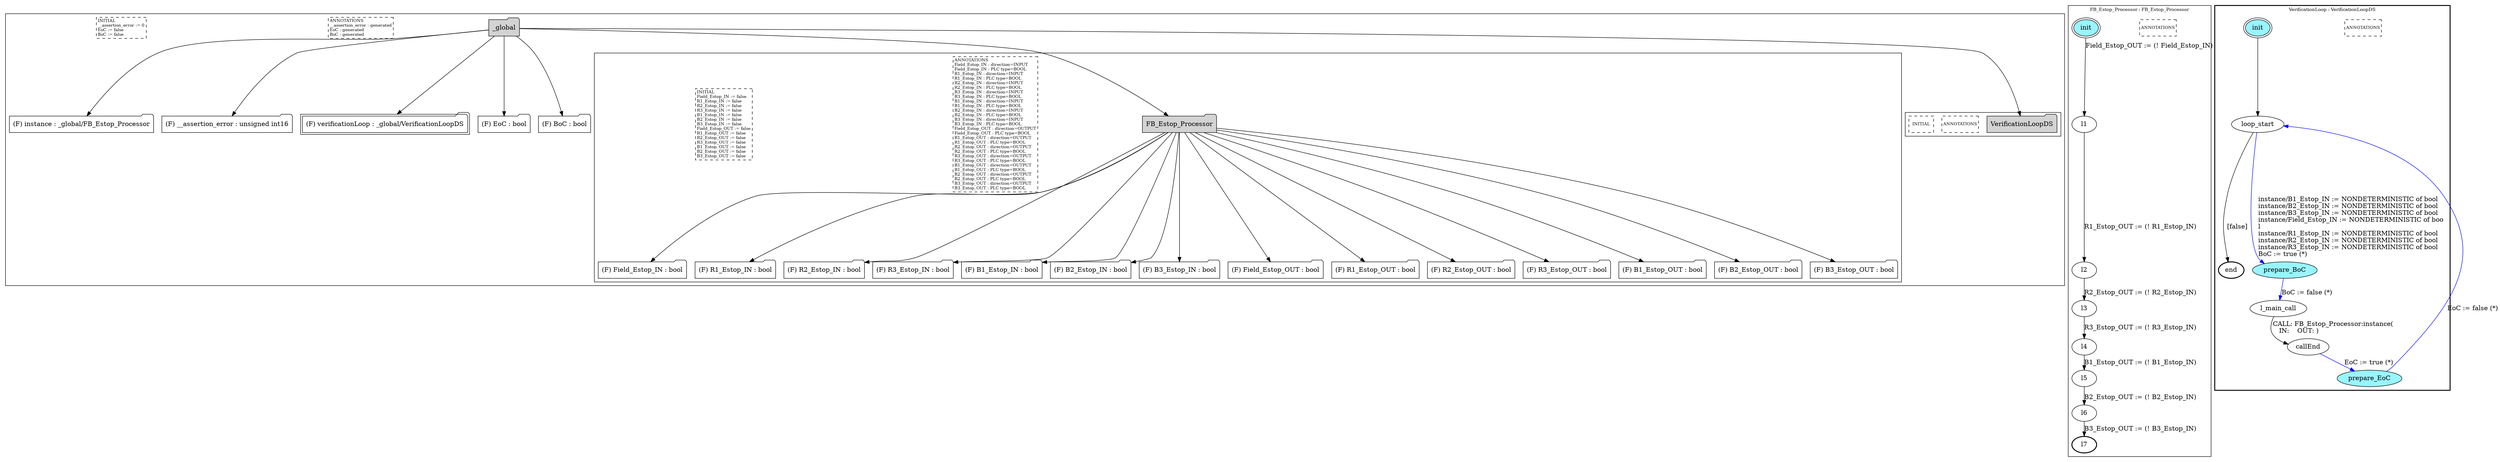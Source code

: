 digraph G {
	subgraph cluster__global1869400026 {
		node [shape="folder", style="filled"];
		//label="_global";
		_global1869400026 [label="_global"];
		_global1869400026 -> instance1739390441;
		instance1739390441 [label = "(F) instance : _global/FB_Estop_Processor", fillcolor="white" ];
		_global1869400026 -> __assertion_error1560203450;
		__assertion_error1560203450 [label = "(F) __assertion_error : unsigned int16", fillcolor="white" ];
		_global1869400026 -> verificationLoop1701331644;
		verificationLoop1701331644 [label = "(F) verificationLoop : _global/VerificationLoopDS", fillcolor="white" , peripheries=2];
		_global1869400026 -> EoC1190608890;
		EoC1190608890 [label = "(F) EoC : bool", fillcolor="white" ];
		_global1869400026 -> BoC1068781783;
		BoC1068781783 [label = "(F) BoC : bool", fillcolor="white" ];
		_global1869400026 -> FB_Estop_Processor67573741;
		subgraph cluster_FB_Estop_Processor67573741 {
			node [shape="folder", style="filled"];
			//label="FB_Estop_Processor";
			FB_Estop_Processor67573741 [label="FB_Estop_Processor"];
			FB_Estop_Processor67573741 -> Field_Estop_IN589489519;
			Field_Estop_IN589489519 [label = "(F) Field_Estop_IN : bool", fillcolor="white" ];
			FB_Estop_Processor67573741 -> R1_Estop_IN925829785;
			R1_Estop_IN925829785 [label = "(F) R1_Estop_IN : bool", fillcolor="white" ];
			FB_Estop_Processor67573741 -> R2_Estop_IN1227170244;
			R2_Estop_IN1227170244 [label = "(F) R2_Estop_IN : bool", fillcolor="white" ];
			FB_Estop_Processor67573741 -> R3_Estop_IN33238764;
			R3_Estop_IN33238764 [label = "(F) R3_Estop_IN : bool", fillcolor="white" ];
			FB_Estop_Processor67573741 -> B1_Estop_IN1839548688;
			B1_Estop_IN1839548688 [label = "(F) B1_Estop_IN : bool", fillcolor="white" ];
			FB_Estop_Processor67573741 -> B2_Estop_IN2089317615;
			B2_Estop_IN2089317615 [label = "(F) B2_Estop_IN : bool", fillcolor="white" ];
			FB_Estop_Processor67573741 -> B3_Estop_IN748935206;
			B3_Estop_IN748935206 [label = "(F) B3_Estop_IN : bool", fillcolor="white" ];
			FB_Estop_Processor67573741 -> Field_Estop_OUT63015234;
			Field_Estop_OUT63015234 [label = "(F) Field_Estop_OUT : bool", fillcolor="white" ];
			FB_Estop_Processor67573741 -> R1_Estop_OUT1759694910;
			R1_Estop_OUT1759694910 [label = "(F) R1_Estop_OUT : bool", fillcolor="white" ];
			FB_Estop_Processor67573741 -> R2_Estop_OUT1124987728;
			R2_Estop_OUT1124987728 [label = "(F) R2_Estop_OUT : bool", fillcolor="white" ];
			FB_Estop_Processor67573741 -> R3_Estop_OUT1337346642;
			R3_Estop_OUT1337346642 [label = "(F) R3_Estop_OUT : bool", fillcolor="white" ];
			FB_Estop_Processor67573741 -> B1_Estop_OUT423629474;
			B1_Estop_OUT423629474 [label = "(F) B1_Estop_OUT : bool", fillcolor="white" ];
			FB_Estop_Processor67573741 -> B2_Estop_OUT2034385122;
			B2_Estop_OUT2034385122 [label = "(F) B2_Estop_OUT : bool", fillcolor="white" ];
			FB_Estop_Processor67573741 -> B3_Estop_OUT1395912847;
			B3_Estop_OUT1395912847 [label = "(F) B3_Estop_OUT : bool", fillcolor="white" ];
			
			annotations_pseudonode_FB_Estop_Processor67573741 [
				label="ANNOTATIONS\lField_Estop_IN : direction=INPUT\lField_Estop_IN : PLC type=BOOL\lR1_Estop_IN : direction=INPUT\lR1_Estop_IN : PLC type=BOOL\lR2_Estop_IN : direction=INPUT\lR2_Estop_IN : PLC type=BOOL\lR3_Estop_IN : direction=INPUT\lR3_Estop_IN : PLC type=BOOL\lB1_Estop_IN : direction=INPUT\lB1_Estop_IN : PLC type=BOOL\lB2_Estop_IN : direction=INPUT\lB2_Estop_IN : PLC type=BOOL\lB3_Estop_IN : direction=INPUT\lB3_Estop_IN : PLC type=BOOL\lField_Estop_OUT : direction=OUTPUT\lField_Estop_OUT : PLC type=BOOL\lR1_Estop_OUT : direction=OUTPUT\lR1_Estop_OUT : PLC type=BOOL\lR2_Estop_OUT : direction=OUTPUT\lR2_Estop_OUT : PLC type=BOOL\lR3_Estop_OUT : direction=OUTPUT\lR3_Estop_OUT : PLC type=BOOL\lB1_Estop_OUT : direction=OUTPUT\lB1_Estop_OUT : PLC type=BOOL\lB2_Estop_OUT : direction=OUTPUT\lB2_Estop_OUT : PLC type=BOOL\lB3_Estop_OUT : direction=OUTPUT\lB3_Estop_OUT : PLC type=BOOL\l",
				fontsize=9, margin="0.04,0.04", fillcolor="white", shape="rectangle", style="dashed"];
			initamt_pseudonode_FB_Estop_Processor67573741 [
				label="INITIAL\lField_Estop_IN := false\lR1_Estop_IN := false\lR2_Estop_IN := false\lR3_Estop_IN := false\lB1_Estop_IN := false\lB2_Estop_IN := false\lB3_Estop_IN := false\lField_Estop_OUT := false\lR1_Estop_OUT := false\lR2_Estop_OUT := false\lR3_Estop_OUT := false\lB1_Estop_OUT := false\lB2_Estop_OUT := false\lB3_Estop_OUT := false\l",
				fontsize=9, margin="0.04,0.04", fillcolor="lightyellow", shape="rectangle", style="dashed"];
		}
		_global1869400026 -> VerificationLoopDS1607745112;
		subgraph cluster_VerificationLoopDS1607745112 {
			node [shape="folder", style="filled"];
			//label="VerificationLoopDS";
			VerificationLoopDS1607745112 [label="VerificationLoopDS"];
			
			annotations_pseudonode_VerificationLoopDS1607745112 [
				label="ANNOTATIONS",
				fontsize=9, margin="0.04,0.04", fillcolor="white", shape="rectangle", style="dashed"];
			initamt_pseudonode_VerificationLoopDS1607745112 [
				label="INITIAL",
				fontsize=9, margin="0.04,0.04", fillcolor="lightyellow", shape="rectangle", style="dashed"];
		}
		
		annotations_pseudonode__global1869400026 [
			label="ANNOTATIONS\l__assertion_error : generated\lEoC : generated\lBoC : generated\l",
			fontsize=9, margin="0.04,0.04", fillcolor="white", shape="rectangle", style="dashed"];
		initamt_pseudonode__global1869400026 [
			label="INITIAL\l__assertion_error := 0\lEoC := false\lBoC := false\l",
			fontsize=9, margin="0.04,0.04", fillcolor="lightyellow", shape="rectangle", style="dashed"];
	}
	subgraph clusterFB_Estop_Processor {
		node [style="filled"];
		color="black";
		fontsize=10;
		ranksep=0.4;
		
		label="FB_Estop_Processor : FB_Estop_Processor";
		
		annotations_pseudonode_FB_Estop_Processor [
			label="ANNOTATIONS",
			fontsize=9, margin="0.04,0.04", fillcolor="white", shape="rectangle", style="dashed"];
		
		init_FB_Estop_Processor [label="init", color="black", fillcolor="cadetblue1", peripheries=2, shape="ellipse"];
		l1_FB_Estop_Processor [label="l1", color="black", fillcolor="white", shape="ellipse"];
		l2_FB_Estop_Processor [label="l2", color="black", fillcolor="white", shape="ellipse"];
		l3_FB_Estop_Processor [label="l3", color="black", fillcolor="white", shape="ellipse"];
		l4_FB_Estop_Processor [label="l4", color="black", fillcolor="white", shape="ellipse"];
		l5_FB_Estop_Processor [label="l5", color="black", fillcolor="white", shape="ellipse"];
		l6_FB_Estop_Processor [label="l6", color="black", fillcolor="white", shape="ellipse"];
		l7_FB_Estop_Processor [label="l7", color="black", fillcolor="white", style=bold, shape="ellipse"];
		init_FB_Estop_Processor -> l1_FB_Estop_Processor [color="black", label="Field_Estop_OUT := (! Field_Estop_IN)"];
		l1_FB_Estop_Processor -> l2_FB_Estop_Processor [color="black", label="R1_Estop_OUT := (! R1_Estop_IN)"];
		l2_FB_Estop_Processor -> l3_FB_Estop_Processor [color="black", label="R2_Estop_OUT := (! R2_Estop_IN)"];
		l3_FB_Estop_Processor -> l4_FB_Estop_Processor [color="black", label="R3_Estop_OUT := (! R3_Estop_IN)"];
		l4_FB_Estop_Processor -> l5_FB_Estop_Processor [color="black", label="B1_Estop_OUT := (! B1_Estop_IN)"];
		l5_FB_Estop_Processor -> l6_FB_Estop_Processor [color="black", label="B2_Estop_OUT := (! B2_Estop_IN)"];
		l6_FB_Estop_Processor -> l7_FB_Estop_Processor [color="black", label="B3_Estop_OUT := (! B3_Estop_IN)"];
	}
	subgraph clusterVerificationLoop {
		node [style="filled"];
		style=bold;
		color="black";
		fontsize=10;
		ranksep=0.4;
		
		label="VerificationLoop : VerificationLoopDS";
		
		annotations_pseudonode_VerificationLoop [
			label="ANNOTATIONS",
			fontsize=9, margin="0.04,0.04", fillcolor="white", shape="rectangle", style="dashed"];
		
		init_VerificationLoop [label="init", color="black", fillcolor="cadetblue1", peripheries=2, shape="ellipse"];
		end_VerificationLoop [label="end", color="black", fillcolor="cadetblue1", style=bold, shape="ellipse"];
		loop_start_VerificationLoop [label="loop_start", color="black", fillcolor="white", shape="ellipse"];
		prepare_BoC_VerificationLoop [label="prepare_BoC", color="black", fillcolor="cadetblue1", shape="ellipse"];
		l_main_call_VerificationLoop [label="l_main_call", color="black", fillcolor="white", shape="ellipse"];
		callEnd_VerificationLoop [label="callEnd", color="black", fillcolor="white", shape="ellipse"];
		prepare_EoC_VerificationLoop [label="prepare_EoC", color="black", fillcolor="cadetblue1", shape="ellipse"];
		init_VerificationLoop -> loop_start_VerificationLoop [color="black", label=""];
		loop_start_VerificationLoop -> prepare_BoC_VerificationLoop [color="blue", label="instance/B1_Estop_IN := NONDETERMINISTIC of bool\linstance/B2_Estop_IN := NONDETERMINISTIC of bool\linstance/B3_Estop_IN := NONDETERMINISTIC of bool\linstance/Field_Estop_IN := NONDETERMINISTIC of boo\ll\linstance/R1_Estop_IN := NONDETERMINISTIC of bool\linstance/R2_Estop_IN := NONDETERMINISTIC of bool\linstance/R3_Estop_IN := NONDETERMINISTIC of bool\lBoC := true (*)\l"];
		prepare_BoC_VerificationLoop -> l_main_call_VerificationLoop [color="blue", label="BoC := false (*)"];
		l_main_call_VerificationLoop -> callEnd_VerificationLoop [color="black", label="CALL: FB_Estop_Processor:instance(\l   IN:    OUT: )\l"];
		callEnd_VerificationLoop -> prepare_EoC_VerificationLoop [color="blue", label="EoC := true (*)"];
		prepare_EoC_VerificationLoop -> loop_start_VerificationLoop [color="blue", label="EoC := false (*)"];
		loop_start_VerificationLoop -> end_VerificationLoop [color="black", label="[false]"];
	}
}

